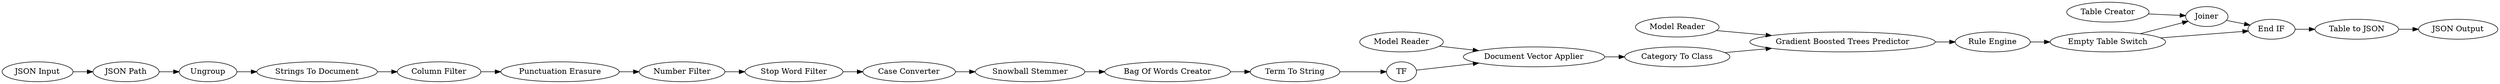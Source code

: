 digraph {
	33 -> 69
	366 -> 367
	30 -> 32
	367 -> 365
	344 -> 352
	6 -> 29
	29 -> 30
	369 -> 303
	357 -> 358
	8 -> 12
	275 -> 344
	12 -> 303
	352 -> 364
	358 -> 7
	68 -> 8
	69 -> 68
	365 -> 363
	370 -> 344
	32 -> 33
	363 -> 361
	355 -> 357
	303 -> 275
	364 -> 367
	7 -> 6
	364 -> 365
	275 [label="Category To Class"]
	7 [label="Strings To Document"]
	365 [label="End IF"]
	367 [label=Joiner]
	8 [label="Term To String"]
	32 [label="Stop Word Filter"]
	363 [label="Table to JSON"]
	366 [label="Table Creator"]
	357 [label="JSON Path"]
	6 [label="Column Filter"]
	344 [label="Gradient Boosted Trees Predictor"]
	361 [label="JSON Output"]
	12 [label=TF]
	68 [label="Bag Of Words Creator"]
	358 [label=Ungroup]
	369 [label="Model Reader"]
	352 [label="Rule Engine"]
	364 [label="Empty Table Switch"]
	370 [label="Model Reader"]
	29 [label="Punctuation Erasure"]
	355 [label="JSON Input"]
	69 [label="Snowball Stemmer"]
	303 [label="Document Vector Applier"]
	33 [label="Case Converter"]
	30 [label="Number Filter"]
	rankdir=LR
}
